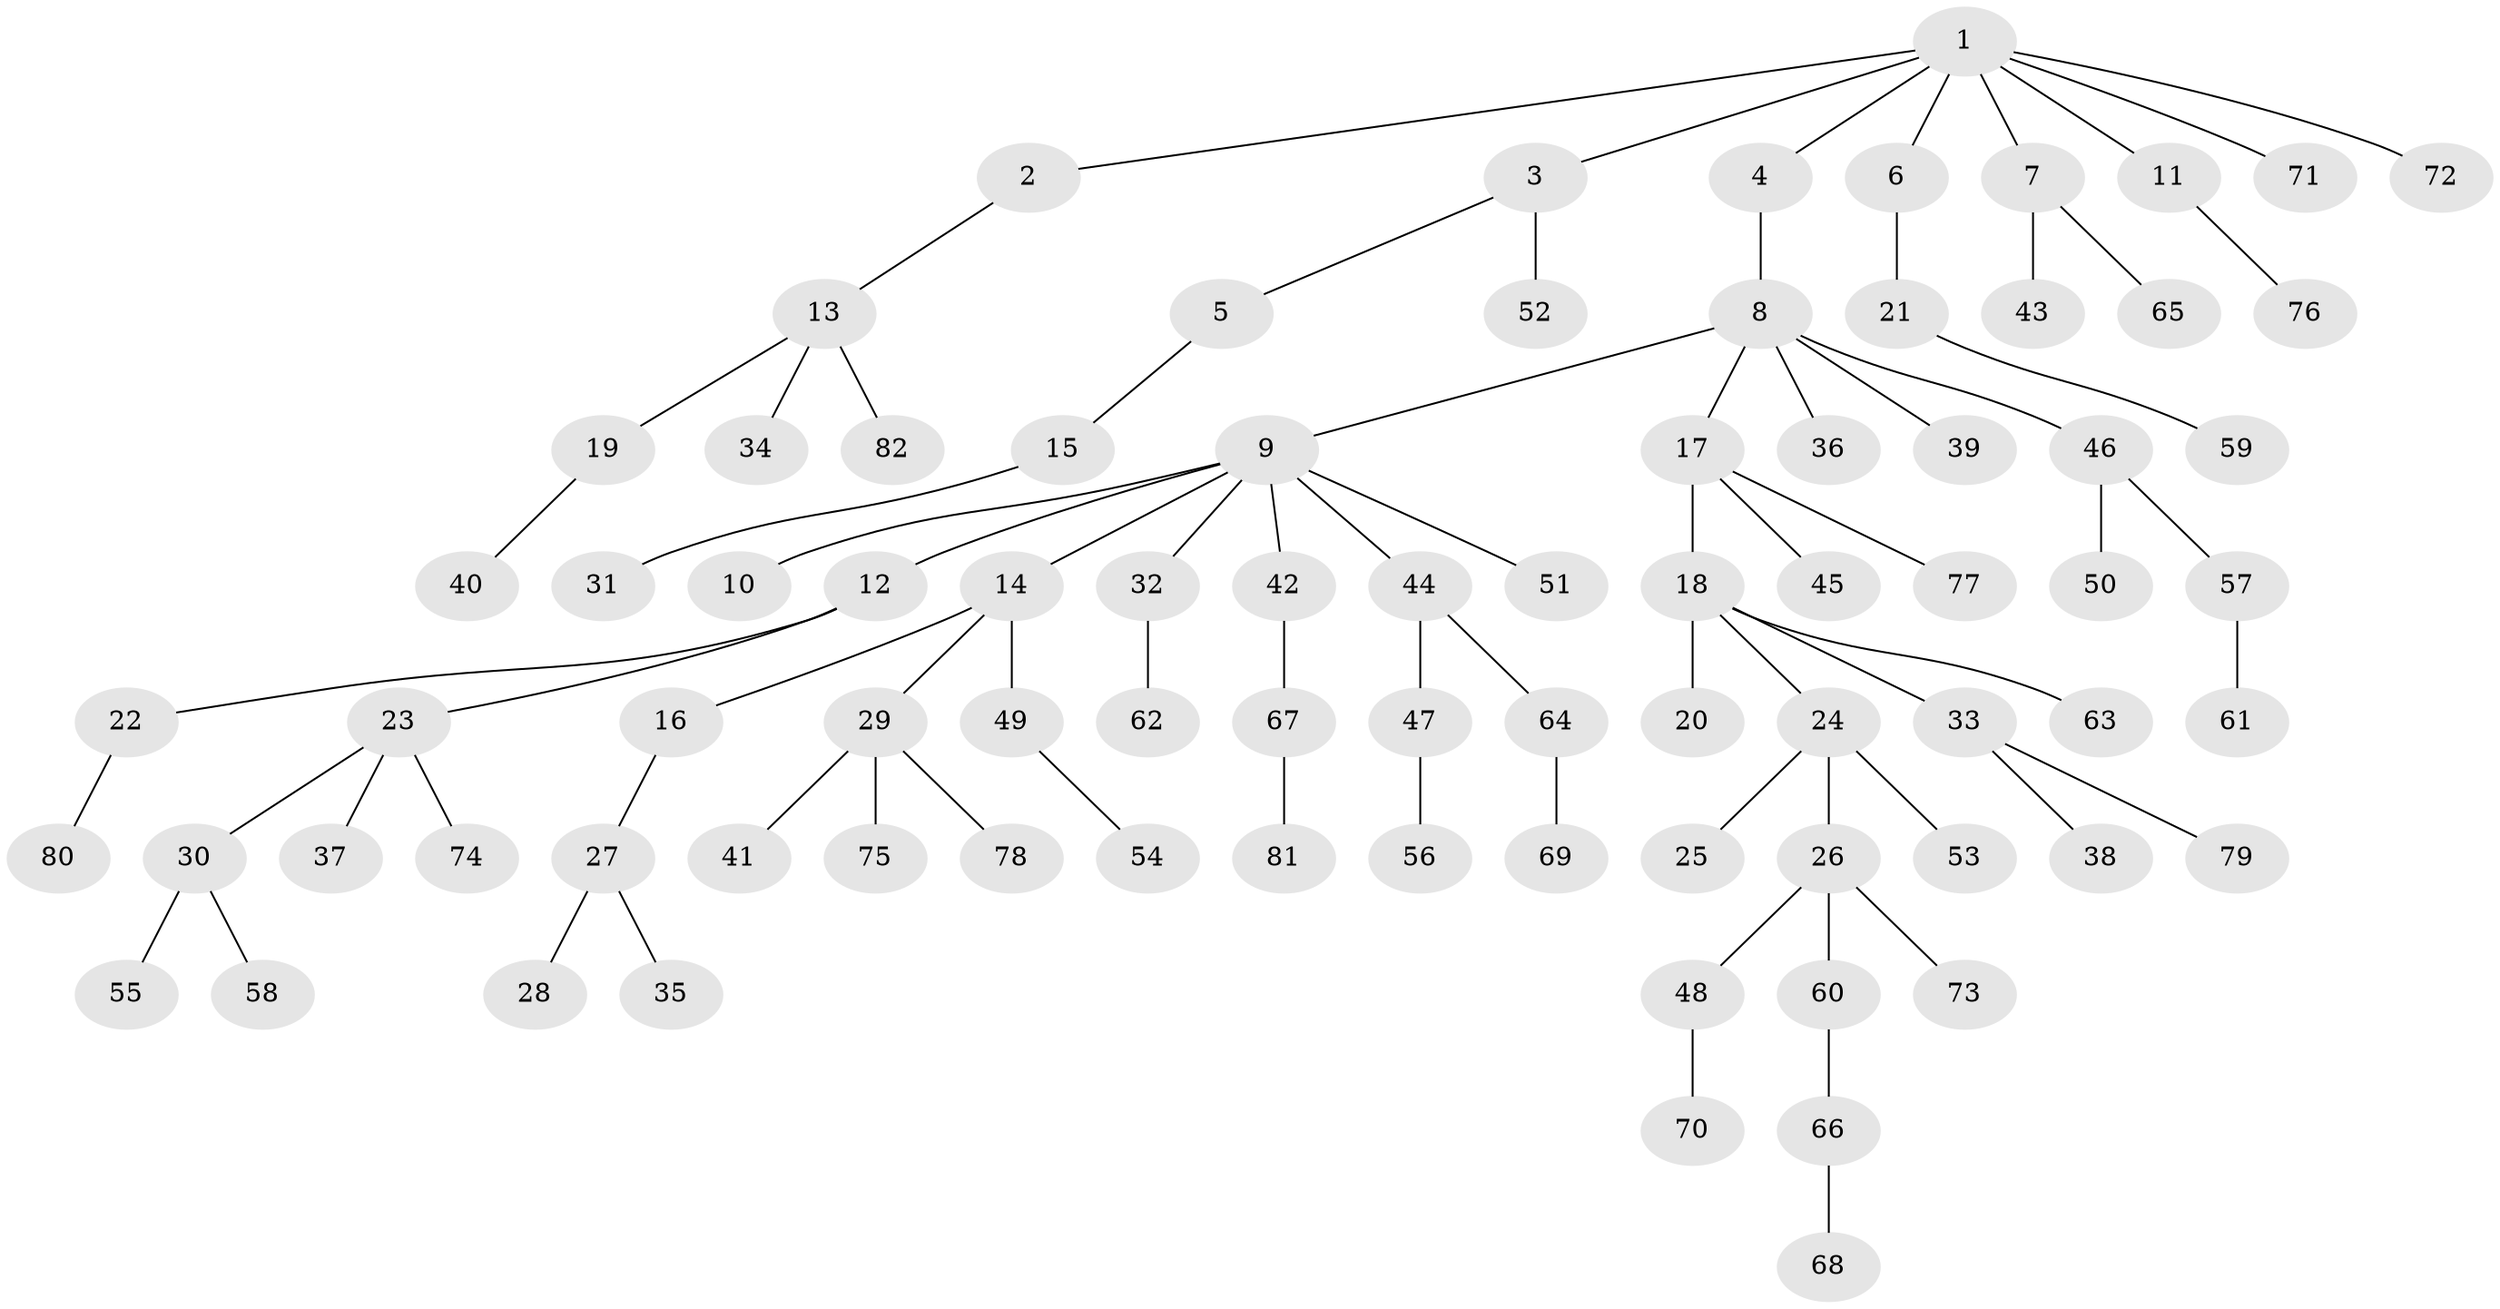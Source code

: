 // coarse degree distribution, {1: 0.9583333333333334, 23: 0.041666666666666664}
// Generated by graph-tools (version 1.1) at 2025/56/03/04/25 21:56:38]
// undirected, 82 vertices, 81 edges
graph export_dot {
graph [start="1"]
  node [color=gray90,style=filled];
  1;
  2;
  3;
  4;
  5;
  6;
  7;
  8;
  9;
  10;
  11;
  12;
  13;
  14;
  15;
  16;
  17;
  18;
  19;
  20;
  21;
  22;
  23;
  24;
  25;
  26;
  27;
  28;
  29;
  30;
  31;
  32;
  33;
  34;
  35;
  36;
  37;
  38;
  39;
  40;
  41;
  42;
  43;
  44;
  45;
  46;
  47;
  48;
  49;
  50;
  51;
  52;
  53;
  54;
  55;
  56;
  57;
  58;
  59;
  60;
  61;
  62;
  63;
  64;
  65;
  66;
  67;
  68;
  69;
  70;
  71;
  72;
  73;
  74;
  75;
  76;
  77;
  78;
  79;
  80;
  81;
  82;
  1 -- 2;
  1 -- 3;
  1 -- 4;
  1 -- 6;
  1 -- 7;
  1 -- 11;
  1 -- 71;
  1 -- 72;
  2 -- 13;
  3 -- 5;
  3 -- 52;
  4 -- 8;
  5 -- 15;
  6 -- 21;
  7 -- 43;
  7 -- 65;
  8 -- 9;
  8 -- 17;
  8 -- 36;
  8 -- 39;
  8 -- 46;
  9 -- 10;
  9 -- 12;
  9 -- 14;
  9 -- 32;
  9 -- 42;
  9 -- 44;
  9 -- 51;
  11 -- 76;
  12 -- 22;
  12 -- 23;
  13 -- 19;
  13 -- 34;
  13 -- 82;
  14 -- 16;
  14 -- 29;
  14 -- 49;
  15 -- 31;
  16 -- 27;
  17 -- 18;
  17 -- 45;
  17 -- 77;
  18 -- 20;
  18 -- 24;
  18 -- 33;
  18 -- 63;
  19 -- 40;
  21 -- 59;
  22 -- 80;
  23 -- 30;
  23 -- 37;
  23 -- 74;
  24 -- 25;
  24 -- 26;
  24 -- 53;
  26 -- 48;
  26 -- 60;
  26 -- 73;
  27 -- 28;
  27 -- 35;
  29 -- 41;
  29 -- 75;
  29 -- 78;
  30 -- 55;
  30 -- 58;
  32 -- 62;
  33 -- 38;
  33 -- 79;
  42 -- 67;
  44 -- 47;
  44 -- 64;
  46 -- 50;
  46 -- 57;
  47 -- 56;
  48 -- 70;
  49 -- 54;
  57 -- 61;
  60 -- 66;
  64 -- 69;
  66 -- 68;
  67 -- 81;
}
